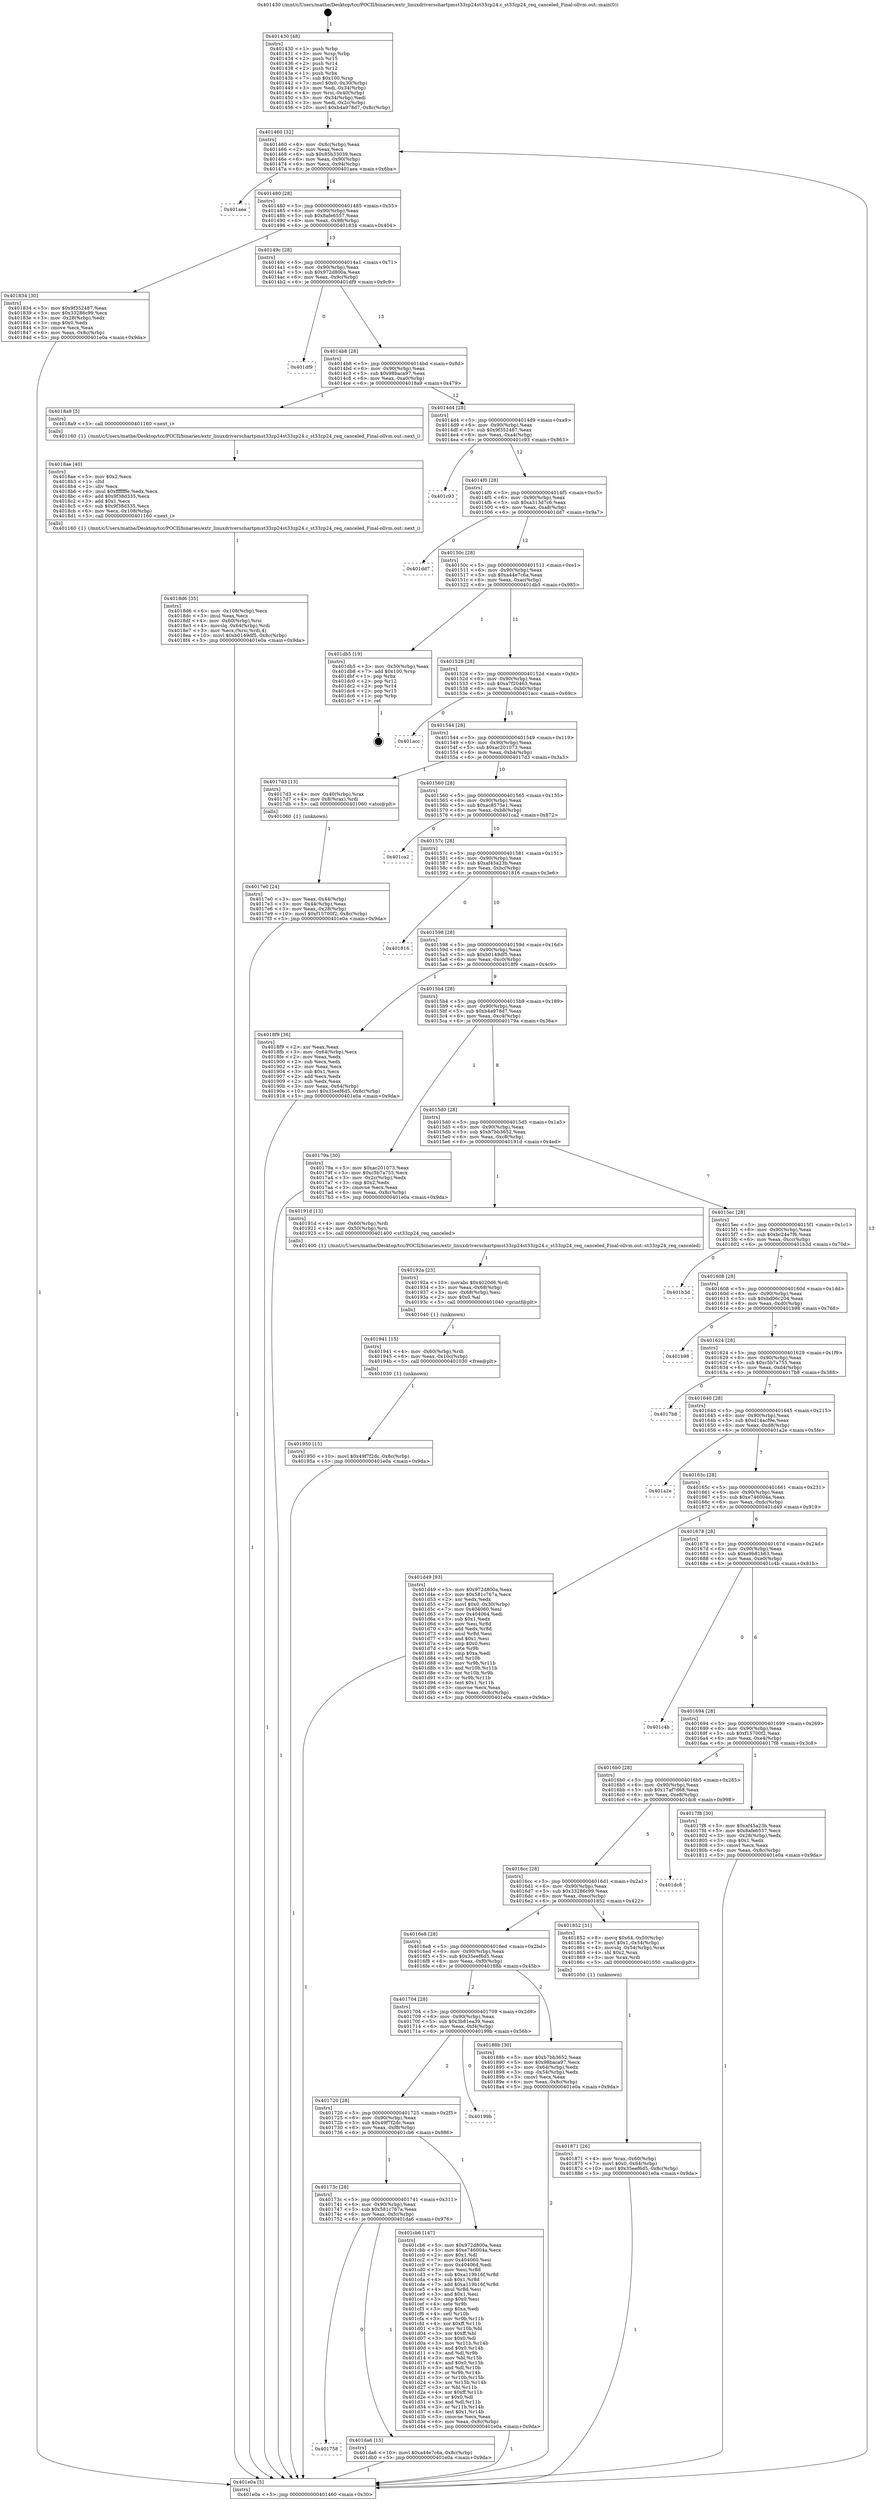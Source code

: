 digraph "0x401430" {
  label = "0x401430 (/mnt/c/Users/mathe/Desktop/tcc/POCII/binaries/extr_linuxdriverschartpmst33zp24st33zp24.c_st33zp24_req_canceled_Final-ollvm.out::main(0))"
  labelloc = "t"
  node[shape=record]

  Entry [label="",width=0.3,height=0.3,shape=circle,fillcolor=black,style=filled]
  "0x401460" [label="{
     0x401460 [32]\l
     | [instrs]\l
     &nbsp;&nbsp;0x401460 \<+6\>: mov -0x8c(%rbp),%eax\l
     &nbsp;&nbsp;0x401466 \<+2\>: mov %eax,%ecx\l
     &nbsp;&nbsp;0x401468 \<+6\>: sub $0x85b33039,%ecx\l
     &nbsp;&nbsp;0x40146e \<+6\>: mov %eax,-0x90(%rbp)\l
     &nbsp;&nbsp;0x401474 \<+6\>: mov %ecx,-0x94(%rbp)\l
     &nbsp;&nbsp;0x40147a \<+6\>: je 0000000000401aea \<main+0x6ba\>\l
  }"]
  "0x401aea" [label="{
     0x401aea\l
  }", style=dashed]
  "0x401480" [label="{
     0x401480 [28]\l
     | [instrs]\l
     &nbsp;&nbsp;0x401480 \<+5\>: jmp 0000000000401485 \<main+0x55\>\l
     &nbsp;&nbsp;0x401485 \<+6\>: mov -0x90(%rbp),%eax\l
     &nbsp;&nbsp;0x40148b \<+5\>: sub $0x8afe6557,%eax\l
     &nbsp;&nbsp;0x401490 \<+6\>: mov %eax,-0x98(%rbp)\l
     &nbsp;&nbsp;0x401496 \<+6\>: je 0000000000401834 \<main+0x404\>\l
  }"]
  Exit [label="",width=0.3,height=0.3,shape=circle,fillcolor=black,style=filled,peripheries=2]
  "0x401834" [label="{
     0x401834 [30]\l
     | [instrs]\l
     &nbsp;&nbsp;0x401834 \<+5\>: mov $0x9f352487,%eax\l
     &nbsp;&nbsp;0x401839 \<+5\>: mov $0x33286c99,%ecx\l
     &nbsp;&nbsp;0x40183e \<+3\>: mov -0x28(%rbp),%edx\l
     &nbsp;&nbsp;0x401841 \<+3\>: cmp $0x0,%edx\l
     &nbsp;&nbsp;0x401844 \<+3\>: cmove %ecx,%eax\l
     &nbsp;&nbsp;0x401847 \<+6\>: mov %eax,-0x8c(%rbp)\l
     &nbsp;&nbsp;0x40184d \<+5\>: jmp 0000000000401e0a \<main+0x9da\>\l
  }"]
  "0x40149c" [label="{
     0x40149c [28]\l
     | [instrs]\l
     &nbsp;&nbsp;0x40149c \<+5\>: jmp 00000000004014a1 \<main+0x71\>\l
     &nbsp;&nbsp;0x4014a1 \<+6\>: mov -0x90(%rbp),%eax\l
     &nbsp;&nbsp;0x4014a7 \<+5\>: sub $0x972d800a,%eax\l
     &nbsp;&nbsp;0x4014ac \<+6\>: mov %eax,-0x9c(%rbp)\l
     &nbsp;&nbsp;0x4014b2 \<+6\>: je 0000000000401df9 \<main+0x9c9\>\l
  }"]
  "0x401758" [label="{
     0x401758\l
  }", style=dashed]
  "0x401df9" [label="{
     0x401df9\l
  }", style=dashed]
  "0x4014b8" [label="{
     0x4014b8 [28]\l
     | [instrs]\l
     &nbsp;&nbsp;0x4014b8 \<+5\>: jmp 00000000004014bd \<main+0x8d\>\l
     &nbsp;&nbsp;0x4014bd \<+6\>: mov -0x90(%rbp),%eax\l
     &nbsp;&nbsp;0x4014c3 \<+5\>: sub $0x98baca97,%eax\l
     &nbsp;&nbsp;0x4014c8 \<+6\>: mov %eax,-0xa0(%rbp)\l
     &nbsp;&nbsp;0x4014ce \<+6\>: je 00000000004018a9 \<main+0x479\>\l
  }"]
  "0x401da6" [label="{
     0x401da6 [15]\l
     | [instrs]\l
     &nbsp;&nbsp;0x401da6 \<+10\>: movl $0xa44e7c6a,-0x8c(%rbp)\l
     &nbsp;&nbsp;0x401db0 \<+5\>: jmp 0000000000401e0a \<main+0x9da\>\l
  }"]
  "0x4018a9" [label="{
     0x4018a9 [5]\l
     | [instrs]\l
     &nbsp;&nbsp;0x4018a9 \<+5\>: call 0000000000401160 \<next_i\>\l
     | [calls]\l
     &nbsp;&nbsp;0x401160 \{1\} (/mnt/c/Users/mathe/Desktop/tcc/POCII/binaries/extr_linuxdriverschartpmst33zp24st33zp24.c_st33zp24_req_canceled_Final-ollvm.out::next_i)\l
  }"]
  "0x4014d4" [label="{
     0x4014d4 [28]\l
     | [instrs]\l
     &nbsp;&nbsp;0x4014d4 \<+5\>: jmp 00000000004014d9 \<main+0xa9\>\l
     &nbsp;&nbsp;0x4014d9 \<+6\>: mov -0x90(%rbp),%eax\l
     &nbsp;&nbsp;0x4014df \<+5\>: sub $0x9f352487,%eax\l
     &nbsp;&nbsp;0x4014e4 \<+6\>: mov %eax,-0xa4(%rbp)\l
     &nbsp;&nbsp;0x4014ea \<+6\>: je 0000000000401c93 \<main+0x863\>\l
  }"]
  "0x40173c" [label="{
     0x40173c [28]\l
     | [instrs]\l
     &nbsp;&nbsp;0x40173c \<+5\>: jmp 0000000000401741 \<main+0x311\>\l
     &nbsp;&nbsp;0x401741 \<+6\>: mov -0x90(%rbp),%eax\l
     &nbsp;&nbsp;0x401747 \<+5\>: sub $0x581c767a,%eax\l
     &nbsp;&nbsp;0x40174c \<+6\>: mov %eax,-0xfc(%rbp)\l
     &nbsp;&nbsp;0x401752 \<+6\>: je 0000000000401da6 \<main+0x976\>\l
  }"]
  "0x401c93" [label="{
     0x401c93\l
  }", style=dashed]
  "0x4014f0" [label="{
     0x4014f0 [28]\l
     | [instrs]\l
     &nbsp;&nbsp;0x4014f0 \<+5\>: jmp 00000000004014f5 \<main+0xc5\>\l
     &nbsp;&nbsp;0x4014f5 \<+6\>: mov -0x90(%rbp),%eax\l
     &nbsp;&nbsp;0x4014fb \<+5\>: sub $0xa313d7c6,%eax\l
     &nbsp;&nbsp;0x401500 \<+6\>: mov %eax,-0xa8(%rbp)\l
     &nbsp;&nbsp;0x401506 \<+6\>: je 0000000000401dd7 \<main+0x9a7\>\l
  }"]
  "0x401cb6" [label="{
     0x401cb6 [147]\l
     | [instrs]\l
     &nbsp;&nbsp;0x401cb6 \<+5\>: mov $0x972d800a,%eax\l
     &nbsp;&nbsp;0x401cbb \<+5\>: mov $0xe746004a,%ecx\l
     &nbsp;&nbsp;0x401cc0 \<+2\>: mov $0x1,%dl\l
     &nbsp;&nbsp;0x401cc2 \<+7\>: mov 0x404060,%esi\l
     &nbsp;&nbsp;0x401cc9 \<+7\>: mov 0x404064,%edi\l
     &nbsp;&nbsp;0x401cd0 \<+3\>: mov %esi,%r8d\l
     &nbsp;&nbsp;0x401cd3 \<+7\>: sub $0xa119b16f,%r8d\l
     &nbsp;&nbsp;0x401cda \<+4\>: sub $0x1,%r8d\l
     &nbsp;&nbsp;0x401cde \<+7\>: add $0xa119b16f,%r8d\l
     &nbsp;&nbsp;0x401ce5 \<+4\>: imul %r8d,%esi\l
     &nbsp;&nbsp;0x401ce9 \<+3\>: and $0x1,%esi\l
     &nbsp;&nbsp;0x401cec \<+3\>: cmp $0x0,%esi\l
     &nbsp;&nbsp;0x401cef \<+4\>: sete %r9b\l
     &nbsp;&nbsp;0x401cf3 \<+3\>: cmp $0xa,%edi\l
     &nbsp;&nbsp;0x401cf6 \<+4\>: setl %r10b\l
     &nbsp;&nbsp;0x401cfa \<+3\>: mov %r9b,%r11b\l
     &nbsp;&nbsp;0x401cfd \<+4\>: xor $0xff,%r11b\l
     &nbsp;&nbsp;0x401d01 \<+3\>: mov %r10b,%bl\l
     &nbsp;&nbsp;0x401d04 \<+3\>: xor $0xff,%bl\l
     &nbsp;&nbsp;0x401d07 \<+3\>: xor $0x0,%dl\l
     &nbsp;&nbsp;0x401d0a \<+3\>: mov %r11b,%r14b\l
     &nbsp;&nbsp;0x401d0d \<+4\>: and $0x0,%r14b\l
     &nbsp;&nbsp;0x401d11 \<+3\>: and %dl,%r9b\l
     &nbsp;&nbsp;0x401d14 \<+3\>: mov %bl,%r15b\l
     &nbsp;&nbsp;0x401d17 \<+4\>: and $0x0,%r15b\l
     &nbsp;&nbsp;0x401d1b \<+3\>: and %dl,%r10b\l
     &nbsp;&nbsp;0x401d1e \<+3\>: or %r9b,%r14b\l
     &nbsp;&nbsp;0x401d21 \<+3\>: or %r10b,%r15b\l
     &nbsp;&nbsp;0x401d24 \<+3\>: xor %r15b,%r14b\l
     &nbsp;&nbsp;0x401d27 \<+3\>: or %bl,%r11b\l
     &nbsp;&nbsp;0x401d2a \<+4\>: xor $0xff,%r11b\l
     &nbsp;&nbsp;0x401d2e \<+3\>: or $0x0,%dl\l
     &nbsp;&nbsp;0x401d31 \<+3\>: and %dl,%r11b\l
     &nbsp;&nbsp;0x401d34 \<+3\>: or %r11b,%r14b\l
     &nbsp;&nbsp;0x401d37 \<+4\>: test $0x1,%r14b\l
     &nbsp;&nbsp;0x401d3b \<+3\>: cmovne %ecx,%eax\l
     &nbsp;&nbsp;0x401d3e \<+6\>: mov %eax,-0x8c(%rbp)\l
     &nbsp;&nbsp;0x401d44 \<+5\>: jmp 0000000000401e0a \<main+0x9da\>\l
  }"]
  "0x401dd7" [label="{
     0x401dd7\l
  }", style=dashed]
  "0x40150c" [label="{
     0x40150c [28]\l
     | [instrs]\l
     &nbsp;&nbsp;0x40150c \<+5\>: jmp 0000000000401511 \<main+0xe1\>\l
     &nbsp;&nbsp;0x401511 \<+6\>: mov -0x90(%rbp),%eax\l
     &nbsp;&nbsp;0x401517 \<+5\>: sub $0xa44e7c6a,%eax\l
     &nbsp;&nbsp;0x40151c \<+6\>: mov %eax,-0xac(%rbp)\l
     &nbsp;&nbsp;0x401522 \<+6\>: je 0000000000401db5 \<main+0x985\>\l
  }"]
  "0x401720" [label="{
     0x401720 [28]\l
     | [instrs]\l
     &nbsp;&nbsp;0x401720 \<+5\>: jmp 0000000000401725 \<main+0x2f5\>\l
     &nbsp;&nbsp;0x401725 \<+6\>: mov -0x90(%rbp),%eax\l
     &nbsp;&nbsp;0x40172b \<+5\>: sub $0x49f7f2dc,%eax\l
     &nbsp;&nbsp;0x401730 \<+6\>: mov %eax,-0xf8(%rbp)\l
     &nbsp;&nbsp;0x401736 \<+6\>: je 0000000000401cb6 \<main+0x886\>\l
  }"]
  "0x401db5" [label="{
     0x401db5 [19]\l
     | [instrs]\l
     &nbsp;&nbsp;0x401db5 \<+3\>: mov -0x30(%rbp),%eax\l
     &nbsp;&nbsp;0x401db8 \<+7\>: add $0x100,%rsp\l
     &nbsp;&nbsp;0x401dbf \<+1\>: pop %rbx\l
     &nbsp;&nbsp;0x401dc0 \<+2\>: pop %r12\l
     &nbsp;&nbsp;0x401dc2 \<+2\>: pop %r14\l
     &nbsp;&nbsp;0x401dc4 \<+2\>: pop %r15\l
     &nbsp;&nbsp;0x401dc6 \<+1\>: pop %rbp\l
     &nbsp;&nbsp;0x401dc7 \<+1\>: ret\l
  }"]
  "0x401528" [label="{
     0x401528 [28]\l
     | [instrs]\l
     &nbsp;&nbsp;0x401528 \<+5\>: jmp 000000000040152d \<main+0xfd\>\l
     &nbsp;&nbsp;0x40152d \<+6\>: mov -0x90(%rbp),%eax\l
     &nbsp;&nbsp;0x401533 \<+5\>: sub $0xa7f20463,%eax\l
     &nbsp;&nbsp;0x401538 \<+6\>: mov %eax,-0xb0(%rbp)\l
     &nbsp;&nbsp;0x40153e \<+6\>: je 0000000000401acc \<main+0x69c\>\l
  }"]
  "0x40199b" [label="{
     0x40199b\l
  }", style=dashed]
  "0x401acc" [label="{
     0x401acc\l
  }", style=dashed]
  "0x401544" [label="{
     0x401544 [28]\l
     | [instrs]\l
     &nbsp;&nbsp;0x401544 \<+5\>: jmp 0000000000401549 \<main+0x119\>\l
     &nbsp;&nbsp;0x401549 \<+6\>: mov -0x90(%rbp),%eax\l
     &nbsp;&nbsp;0x40154f \<+5\>: sub $0xac201073,%eax\l
     &nbsp;&nbsp;0x401554 \<+6\>: mov %eax,-0xb4(%rbp)\l
     &nbsp;&nbsp;0x40155a \<+6\>: je 00000000004017d3 \<main+0x3a3\>\l
  }"]
  "0x401950" [label="{
     0x401950 [15]\l
     | [instrs]\l
     &nbsp;&nbsp;0x401950 \<+10\>: movl $0x49f7f2dc,-0x8c(%rbp)\l
     &nbsp;&nbsp;0x40195a \<+5\>: jmp 0000000000401e0a \<main+0x9da\>\l
  }"]
  "0x4017d3" [label="{
     0x4017d3 [13]\l
     | [instrs]\l
     &nbsp;&nbsp;0x4017d3 \<+4\>: mov -0x40(%rbp),%rax\l
     &nbsp;&nbsp;0x4017d7 \<+4\>: mov 0x8(%rax),%rdi\l
     &nbsp;&nbsp;0x4017db \<+5\>: call 0000000000401060 \<atoi@plt\>\l
     | [calls]\l
     &nbsp;&nbsp;0x401060 \{1\} (unknown)\l
  }"]
  "0x401560" [label="{
     0x401560 [28]\l
     | [instrs]\l
     &nbsp;&nbsp;0x401560 \<+5\>: jmp 0000000000401565 \<main+0x135\>\l
     &nbsp;&nbsp;0x401565 \<+6\>: mov -0x90(%rbp),%eax\l
     &nbsp;&nbsp;0x40156b \<+5\>: sub $0xac8575e1,%eax\l
     &nbsp;&nbsp;0x401570 \<+6\>: mov %eax,-0xb8(%rbp)\l
     &nbsp;&nbsp;0x401576 \<+6\>: je 0000000000401ca2 \<main+0x872\>\l
  }"]
  "0x401941" [label="{
     0x401941 [15]\l
     | [instrs]\l
     &nbsp;&nbsp;0x401941 \<+4\>: mov -0x60(%rbp),%rdi\l
     &nbsp;&nbsp;0x401945 \<+6\>: mov %eax,-0x10c(%rbp)\l
     &nbsp;&nbsp;0x40194b \<+5\>: call 0000000000401030 \<free@plt\>\l
     | [calls]\l
     &nbsp;&nbsp;0x401030 \{1\} (unknown)\l
  }"]
  "0x401ca2" [label="{
     0x401ca2\l
  }", style=dashed]
  "0x40157c" [label="{
     0x40157c [28]\l
     | [instrs]\l
     &nbsp;&nbsp;0x40157c \<+5\>: jmp 0000000000401581 \<main+0x151\>\l
     &nbsp;&nbsp;0x401581 \<+6\>: mov -0x90(%rbp),%eax\l
     &nbsp;&nbsp;0x401587 \<+5\>: sub $0xaf45a23b,%eax\l
     &nbsp;&nbsp;0x40158c \<+6\>: mov %eax,-0xbc(%rbp)\l
     &nbsp;&nbsp;0x401592 \<+6\>: je 0000000000401816 \<main+0x3e6\>\l
  }"]
  "0x40192a" [label="{
     0x40192a [23]\l
     | [instrs]\l
     &nbsp;&nbsp;0x40192a \<+10\>: movabs $0x4020d6,%rdi\l
     &nbsp;&nbsp;0x401934 \<+3\>: mov %eax,-0x68(%rbp)\l
     &nbsp;&nbsp;0x401937 \<+3\>: mov -0x68(%rbp),%esi\l
     &nbsp;&nbsp;0x40193a \<+2\>: mov $0x0,%al\l
     &nbsp;&nbsp;0x40193c \<+5\>: call 0000000000401040 \<printf@plt\>\l
     | [calls]\l
     &nbsp;&nbsp;0x401040 \{1\} (unknown)\l
  }"]
  "0x401816" [label="{
     0x401816\l
  }", style=dashed]
  "0x401598" [label="{
     0x401598 [28]\l
     | [instrs]\l
     &nbsp;&nbsp;0x401598 \<+5\>: jmp 000000000040159d \<main+0x16d\>\l
     &nbsp;&nbsp;0x40159d \<+6\>: mov -0x90(%rbp),%eax\l
     &nbsp;&nbsp;0x4015a3 \<+5\>: sub $0xb0149df5,%eax\l
     &nbsp;&nbsp;0x4015a8 \<+6\>: mov %eax,-0xc0(%rbp)\l
     &nbsp;&nbsp;0x4015ae \<+6\>: je 00000000004018f9 \<main+0x4c9\>\l
  }"]
  "0x4018d6" [label="{
     0x4018d6 [35]\l
     | [instrs]\l
     &nbsp;&nbsp;0x4018d6 \<+6\>: mov -0x108(%rbp),%ecx\l
     &nbsp;&nbsp;0x4018dc \<+3\>: imul %eax,%ecx\l
     &nbsp;&nbsp;0x4018df \<+4\>: mov -0x60(%rbp),%rsi\l
     &nbsp;&nbsp;0x4018e3 \<+4\>: movslq -0x64(%rbp),%rdi\l
     &nbsp;&nbsp;0x4018e7 \<+3\>: mov %ecx,(%rsi,%rdi,4)\l
     &nbsp;&nbsp;0x4018ea \<+10\>: movl $0xb0149df5,-0x8c(%rbp)\l
     &nbsp;&nbsp;0x4018f4 \<+5\>: jmp 0000000000401e0a \<main+0x9da\>\l
  }"]
  "0x4018f9" [label="{
     0x4018f9 [36]\l
     | [instrs]\l
     &nbsp;&nbsp;0x4018f9 \<+2\>: xor %eax,%eax\l
     &nbsp;&nbsp;0x4018fb \<+3\>: mov -0x64(%rbp),%ecx\l
     &nbsp;&nbsp;0x4018fe \<+2\>: mov %eax,%edx\l
     &nbsp;&nbsp;0x401900 \<+2\>: sub %ecx,%edx\l
     &nbsp;&nbsp;0x401902 \<+2\>: mov %eax,%ecx\l
     &nbsp;&nbsp;0x401904 \<+3\>: sub $0x1,%ecx\l
     &nbsp;&nbsp;0x401907 \<+2\>: add %ecx,%edx\l
     &nbsp;&nbsp;0x401909 \<+2\>: sub %edx,%eax\l
     &nbsp;&nbsp;0x40190b \<+3\>: mov %eax,-0x64(%rbp)\l
     &nbsp;&nbsp;0x40190e \<+10\>: movl $0x35eef6d5,-0x8c(%rbp)\l
     &nbsp;&nbsp;0x401918 \<+5\>: jmp 0000000000401e0a \<main+0x9da\>\l
  }"]
  "0x4015b4" [label="{
     0x4015b4 [28]\l
     | [instrs]\l
     &nbsp;&nbsp;0x4015b4 \<+5\>: jmp 00000000004015b9 \<main+0x189\>\l
     &nbsp;&nbsp;0x4015b9 \<+6\>: mov -0x90(%rbp),%eax\l
     &nbsp;&nbsp;0x4015bf \<+5\>: sub $0xb4a978d7,%eax\l
     &nbsp;&nbsp;0x4015c4 \<+6\>: mov %eax,-0xc4(%rbp)\l
     &nbsp;&nbsp;0x4015ca \<+6\>: je 000000000040179a \<main+0x36a\>\l
  }"]
  "0x4018ae" [label="{
     0x4018ae [40]\l
     | [instrs]\l
     &nbsp;&nbsp;0x4018ae \<+5\>: mov $0x2,%ecx\l
     &nbsp;&nbsp;0x4018b3 \<+1\>: cltd\l
     &nbsp;&nbsp;0x4018b4 \<+2\>: idiv %ecx\l
     &nbsp;&nbsp;0x4018b6 \<+6\>: imul $0xfffffffe,%edx,%ecx\l
     &nbsp;&nbsp;0x4018bc \<+6\>: add $0x9f38d335,%ecx\l
     &nbsp;&nbsp;0x4018c2 \<+3\>: add $0x1,%ecx\l
     &nbsp;&nbsp;0x4018c5 \<+6\>: sub $0x9f38d335,%ecx\l
     &nbsp;&nbsp;0x4018cb \<+6\>: mov %ecx,-0x108(%rbp)\l
     &nbsp;&nbsp;0x4018d1 \<+5\>: call 0000000000401160 \<next_i\>\l
     | [calls]\l
     &nbsp;&nbsp;0x401160 \{1\} (/mnt/c/Users/mathe/Desktop/tcc/POCII/binaries/extr_linuxdriverschartpmst33zp24st33zp24.c_st33zp24_req_canceled_Final-ollvm.out::next_i)\l
  }"]
  "0x40179a" [label="{
     0x40179a [30]\l
     | [instrs]\l
     &nbsp;&nbsp;0x40179a \<+5\>: mov $0xac201073,%eax\l
     &nbsp;&nbsp;0x40179f \<+5\>: mov $0xc5b7a755,%ecx\l
     &nbsp;&nbsp;0x4017a4 \<+3\>: mov -0x2c(%rbp),%edx\l
     &nbsp;&nbsp;0x4017a7 \<+3\>: cmp $0x2,%edx\l
     &nbsp;&nbsp;0x4017aa \<+3\>: cmovne %ecx,%eax\l
     &nbsp;&nbsp;0x4017ad \<+6\>: mov %eax,-0x8c(%rbp)\l
     &nbsp;&nbsp;0x4017b3 \<+5\>: jmp 0000000000401e0a \<main+0x9da\>\l
  }"]
  "0x4015d0" [label="{
     0x4015d0 [28]\l
     | [instrs]\l
     &nbsp;&nbsp;0x4015d0 \<+5\>: jmp 00000000004015d5 \<main+0x1a5\>\l
     &nbsp;&nbsp;0x4015d5 \<+6\>: mov -0x90(%rbp),%eax\l
     &nbsp;&nbsp;0x4015db \<+5\>: sub $0xb7bb3652,%eax\l
     &nbsp;&nbsp;0x4015e0 \<+6\>: mov %eax,-0xc8(%rbp)\l
     &nbsp;&nbsp;0x4015e6 \<+6\>: je 000000000040191d \<main+0x4ed\>\l
  }"]
  "0x401e0a" [label="{
     0x401e0a [5]\l
     | [instrs]\l
     &nbsp;&nbsp;0x401e0a \<+5\>: jmp 0000000000401460 \<main+0x30\>\l
  }"]
  "0x401430" [label="{
     0x401430 [48]\l
     | [instrs]\l
     &nbsp;&nbsp;0x401430 \<+1\>: push %rbp\l
     &nbsp;&nbsp;0x401431 \<+3\>: mov %rsp,%rbp\l
     &nbsp;&nbsp;0x401434 \<+2\>: push %r15\l
     &nbsp;&nbsp;0x401436 \<+2\>: push %r14\l
     &nbsp;&nbsp;0x401438 \<+2\>: push %r12\l
     &nbsp;&nbsp;0x40143a \<+1\>: push %rbx\l
     &nbsp;&nbsp;0x40143b \<+7\>: sub $0x100,%rsp\l
     &nbsp;&nbsp;0x401442 \<+7\>: movl $0x0,-0x30(%rbp)\l
     &nbsp;&nbsp;0x401449 \<+3\>: mov %edi,-0x34(%rbp)\l
     &nbsp;&nbsp;0x40144c \<+4\>: mov %rsi,-0x40(%rbp)\l
     &nbsp;&nbsp;0x401450 \<+3\>: mov -0x34(%rbp),%edi\l
     &nbsp;&nbsp;0x401453 \<+3\>: mov %edi,-0x2c(%rbp)\l
     &nbsp;&nbsp;0x401456 \<+10\>: movl $0xb4a978d7,-0x8c(%rbp)\l
  }"]
  "0x4017e0" [label="{
     0x4017e0 [24]\l
     | [instrs]\l
     &nbsp;&nbsp;0x4017e0 \<+3\>: mov %eax,-0x44(%rbp)\l
     &nbsp;&nbsp;0x4017e3 \<+3\>: mov -0x44(%rbp),%eax\l
     &nbsp;&nbsp;0x4017e6 \<+3\>: mov %eax,-0x28(%rbp)\l
     &nbsp;&nbsp;0x4017e9 \<+10\>: movl $0xf15700f2,-0x8c(%rbp)\l
     &nbsp;&nbsp;0x4017f3 \<+5\>: jmp 0000000000401e0a \<main+0x9da\>\l
  }"]
  "0x401704" [label="{
     0x401704 [28]\l
     | [instrs]\l
     &nbsp;&nbsp;0x401704 \<+5\>: jmp 0000000000401709 \<main+0x2d9\>\l
     &nbsp;&nbsp;0x401709 \<+6\>: mov -0x90(%rbp),%eax\l
     &nbsp;&nbsp;0x40170f \<+5\>: sub $0x3b81ea39,%eax\l
     &nbsp;&nbsp;0x401714 \<+6\>: mov %eax,-0xf4(%rbp)\l
     &nbsp;&nbsp;0x40171a \<+6\>: je 000000000040199b \<main+0x56b\>\l
  }"]
  "0x40191d" [label="{
     0x40191d [13]\l
     | [instrs]\l
     &nbsp;&nbsp;0x40191d \<+4\>: mov -0x60(%rbp),%rdi\l
     &nbsp;&nbsp;0x401921 \<+4\>: mov -0x50(%rbp),%rsi\l
     &nbsp;&nbsp;0x401925 \<+5\>: call 0000000000401400 \<st33zp24_req_canceled\>\l
     | [calls]\l
     &nbsp;&nbsp;0x401400 \{1\} (/mnt/c/Users/mathe/Desktop/tcc/POCII/binaries/extr_linuxdriverschartpmst33zp24st33zp24.c_st33zp24_req_canceled_Final-ollvm.out::st33zp24_req_canceled)\l
  }"]
  "0x4015ec" [label="{
     0x4015ec [28]\l
     | [instrs]\l
     &nbsp;&nbsp;0x4015ec \<+5\>: jmp 00000000004015f1 \<main+0x1c1\>\l
     &nbsp;&nbsp;0x4015f1 \<+6\>: mov -0x90(%rbp),%eax\l
     &nbsp;&nbsp;0x4015f7 \<+5\>: sub $0xbc24e7f6,%eax\l
     &nbsp;&nbsp;0x4015fc \<+6\>: mov %eax,-0xcc(%rbp)\l
     &nbsp;&nbsp;0x401602 \<+6\>: je 0000000000401b3d \<main+0x70d\>\l
  }"]
  "0x40188b" [label="{
     0x40188b [30]\l
     | [instrs]\l
     &nbsp;&nbsp;0x40188b \<+5\>: mov $0xb7bb3652,%eax\l
     &nbsp;&nbsp;0x401890 \<+5\>: mov $0x98baca97,%ecx\l
     &nbsp;&nbsp;0x401895 \<+3\>: mov -0x64(%rbp),%edx\l
     &nbsp;&nbsp;0x401898 \<+3\>: cmp -0x54(%rbp),%edx\l
     &nbsp;&nbsp;0x40189b \<+3\>: cmovl %ecx,%eax\l
     &nbsp;&nbsp;0x40189e \<+6\>: mov %eax,-0x8c(%rbp)\l
     &nbsp;&nbsp;0x4018a4 \<+5\>: jmp 0000000000401e0a \<main+0x9da\>\l
  }"]
  "0x401b3d" [label="{
     0x401b3d\l
  }", style=dashed]
  "0x401608" [label="{
     0x401608 [28]\l
     | [instrs]\l
     &nbsp;&nbsp;0x401608 \<+5\>: jmp 000000000040160d \<main+0x1dd\>\l
     &nbsp;&nbsp;0x40160d \<+6\>: mov -0x90(%rbp),%eax\l
     &nbsp;&nbsp;0x401613 \<+5\>: sub $0xbd06c204,%eax\l
     &nbsp;&nbsp;0x401618 \<+6\>: mov %eax,-0xd0(%rbp)\l
     &nbsp;&nbsp;0x40161e \<+6\>: je 0000000000401b98 \<main+0x768\>\l
  }"]
  "0x401871" [label="{
     0x401871 [26]\l
     | [instrs]\l
     &nbsp;&nbsp;0x401871 \<+4\>: mov %rax,-0x60(%rbp)\l
     &nbsp;&nbsp;0x401875 \<+7\>: movl $0x0,-0x64(%rbp)\l
     &nbsp;&nbsp;0x40187c \<+10\>: movl $0x35eef6d5,-0x8c(%rbp)\l
     &nbsp;&nbsp;0x401886 \<+5\>: jmp 0000000000401e0a \<main+0x9da\>\l
  }"]
  "0x401b98" [label="{
     0x401b98\l
  }", style=dashed]
  "0x401624" [label="{
     0x401624 [28]\l
     | [instrs]\l
     &nbsp;&nbsp;0x401624 \<+5\>: jmp 0000000000401629 \<main+0x1f9\>\l
     &nbsp;&nbsp;0x401629 \<+6\>: mov -0x90(%rbp),%eax\l
     &nbsp;&nbsp;0x40162f \<+5\>: sub $0xc5b7a755,%eax\l
     &nbsp;&nbsp;0x401634 \<+6\>: mov %eax,-0xd4(%rbp)\l
     &nbsp;&nbsp;0x40163a \<+6\>: je 00000000004017b8 \<main+0x388\>\l
  }"]
  "0x4016e8" [label="{
     0x4016e8 [28]\l
     | [instrs]\l
     &nbsp;&nbsp;0x4016e8 \<+5\>: jmp 00000000004016ed \<main+0x2bd\>\l
     &nbsp;&nbsp;0x4016ed \<+6\>: mov -0x90(%rbp),%eax\l
     &nbsp;&nbsp;0x4016f3 \<+5\>: sub $0x35eef6d5,%eax\l
     &nbsp;&nbsp;0x4016f8 \<+6\>: mov %eax,-0xf0(%rbp)\l
     &nbsp;&nbsp;0x4016fe \<+6\>: je 000000000040188b \<main+0x45b\>\l
  }"]
  "0x4017b8" [label="{
     0x4017b8\l
  }", style=dashed]
  "0x401640" [label="{
     0x401640 [28]\l
     | [instrs]\l
     &nbsp;&nbsp;0x401640 \<+5\>: jmp 0000000000401645 \<main+0x215\>\l
     &nbsp;&nbsp;0x401645 \<+6\>: mov -0x90(%rbp),%eax\l
     &nbsp;&nbsp;0x40164b \<+5\>: sub $0xd14acf9e,%eax\l
     &nbsp;&nbsp;0x401650 \<+6\>: mov %eax,-0xd8(%rbp)\l
     &nbsp;&nbsp;0x401656 \<+6\>: je 0000000000401a2e \<main+0x5fe\>\l
  }"]
  "0x401852" [label="{
     0x401852 [31]\l
     | [instrs]\l
     &nbsp;&nbsp;0x401852 \<+8\>: movq $0x64,-0x50(%rbp)\l
     &nbsp;&nbsp;0x40185a \<+7\>: movl $0x1,-0x54(%rbp)\l
     &nbsp;&nbsp;0x401861 \<+4\>: movslq -0x54(%rbp),%rax\l
     &nbsp;&nbsp;0x401865 \<+4\>: shl $0x2,%rax\l
     &nbsp;&nbsp;0x401869 \<+3\>: mov %rax,%rdi\l
     &nbsp;&nbsp;0x40186c \<+5\>: call 0000000000401050 \<malloc@plt\>\l
     | [calls]\l
     &nbsp;&nbsp;0x401050 \{1\} (unknown)\l
  }"]
  "0x401a2e" [label="{
     0x401a2e\l
  }", style=dashed]
  "0x40165c" [label="{
     0x40165c [28]\l
     | [instrs]\l
     &nbsp;&nbsp;0x40165c \<+5\>: jmp 0000000000401661 \<main+0x231\>\l
     &nbsp;&nbsp;0x401661 \<+6\>: mov -0x90(%rbp),%eax\l
     &nbsp;&nbsp;0x401667 \<+5\>: sub $0xe746004a,%eax\l
     &nbsp;&nbsp;0x40166c \<+6\>: mov %eax,-0xdc(%rbp)\l
     &nbsp;&nbsp;0x401672 \<+6\>: je 0000000000401d49 \<main+0x919\>\l
  }"]
  "0x4016cc" [label="{
     0x4016cc [28]\l
     | [instrs]\l
     &nbsp;&nbsp;0x4016cc \<+5\>: jmp 00000000004016d1 \<main+0x2a1\>\l
     &nbsp;&nbsp;0x4016d1 \<+6\>: mov -0x90(%rbp),%eax\l
     &nbsp;&nbsp;0x4016d7 \<+5\>: sub $0x33286c99,%eax\l
     &nbsp;&nbsp;0x4016dc \<+6\>: mov %eax,-0xec(%rbp)\l
     &nbsp;&nbsp;0x4016e2 \<+6\>: je 0000000000401852 \<main+0x422\>\l
  }"]
  "0x401d49" [label="{
     0x401d49 [93]\l
     | [instrs]\l
     &nbsp;&nbsp;0x401d49 \<+5\>: mov $0x972d800a,%eax\l
     &nbsp;&nbsp;0x401d4e \<+5\>: mov $0x581c767a,%ecx\l
     &nbsp;&nbsp;0x401d53 \<+2\>: xor %edx,%edx\l
     &nbsp;&nbsp;0x401d55 \<+7\>: movl $0x0,-0x30(%rbp)\l
     &nbsp;&nbsp;0x401d5c \<+7\>: mov 0x404060,%esi\l
     &nbsp;&nbsp;0x401d63 \<+7\>: mov 0x404064,%edi\l
     &nbsp;&nbsp;0x401d6a \<+3\>: sub $0x1,%edx\l
     &nbsp;&nbsp;0x401d6d \<+3\>: mov %esi,%r8d\l
     &nbsp;&nbsp;0x401d70 \<+3\>: add %edx,%r8d\l
     &nbsp;&nbsp;0x401d73 \<+4\>: imul %r8d,%esi\l
     &nbsp;&nbsp;0x401d77 \<+3\>: and $0x1,%esi\l
     &nbsp;&nbsp;0x401d7a \<+3\>: cmp $0x0,%esi\l
     &nbsp;&nbsp;0x401d7d \<+4\>: sete %r9b\l
     &nbsp;&nbsp;0x401d81 \<+3\>: cmp $0xa,%edi\l
     &nbsp;&nbsp;0x401d84 \<+4\>: setl %r10b\l
     &nbsp;&nbsp;0x401d88 \<+3\>: mov %r9b,%r11b\l
     &nbsp;&nbsp;0x401d8b \<+3\>: and %r10b,%r11b\l
     &nbsp;&nbsp;0x401d8e \<+3\>: xor %r10b,%r9b\l
     &nbsp;&nbsp;0x401d91 \<+3\>: or %r9b,%r11b\l
     &nbsp;&nbsp;0x401d94 \<+4\>: test $0x1,%r11b\l
     &nbsp;&nbsp;0x401d98 \<+3\>: cmovne %ecx,%eax\l
     &nbsp;&nbsp;0x401d9b \<+6\>: mov %eax,-0x8c(%rbp)\l
     &nbsp;&nbsp;0x401da1 \<+5\>: jmp 0000000000401e0a \<main+0x9da\>\l
  }"]
  "0x401678" [label="{
     0x401678 [28]\l
     | [instrs]\l
     &nbsp;&nbsp;0x401678 \<+5\>: jmp 000000000040167d \<main+0x24d\>\l
     &nbsp;&nbsp;0x40167d \<+6\>: mov -0x90(%rbp),%eax\l
     &nbsp;&nbsp;0x401683 \<+5\>: sub $0xe9b81b63,%eax\l
     &nbsp;&nbsp;0x401688 \<+6\>: mov %eax,-0xe0(%rbp)\l
     &nbsp;&nbsp;0x40168e \<+6\>: je 0000000000401c4b \<main+0x81b\>\l
  }"]
  "0x401dc8" [label="{
     0x401dc8\l
  }", style=dashed]
  "0x401c4b" [label="{
     0x401c4b\l
  }", style=dashed]
  "0x401694" [label="{
     0x401694 [28]\l
     | [instrs]\l
     &nbsp;&nbsp;0x401694 \<+5\>: jmp 0000000000401699 \<main+0x269\>\l
     &nbsp;&nbsp;0x401699 \<+6\>: mov -0x90(%rbp),%eax\l
     &nbsp;&nbsp;0x40169f \<+5\>: sub $0xf15700f2,%eax\l
     &nbsp;&nbsp;0x4016a4 \<+6\>: mov %eax,-0xe4(%rbp)\l
     &nbsp;&nbsp;0x4016aa \<+6\>: je 00000000004017f8 \<main+0x3c8\>\l
  }"]
  "0x4016b0" [label="{
     0x4016b0 [28]\l
     | [instrs]\l
     &nbsp;&nbsp;0x4016b0 \<+5\>: jmp 00000000004016b5 \<main+0x285\>\l
     &nbsp;&nbsp;0x4016b5 \<+6\>: mov -0x90(%rbp),%eax\l
     &nbsp;&nbsp;0x4016bb \<+5\>: sub $0x17af7d68,%eax\l
     &nbsp;&nbsp;0x4016c0 \<+6\>: mov %eax,-0xe8(%rbp)\l
     &nbsp;&nbsp;0x4016c6 \<+6\>: je 0000000000401dc8 \<main+0x998\>\l
  }"]
  "0x4017f8" [label="{
     0x4017f8 [30]\l
     | [instrs]\l
     &nbsp;&nbsp;0x4017f8 \<+5\>: mov $0xaf45a23b,%eax\l
     &nbsp;&nbsp;0x4017fd \<+5\>: mov $0x8afe6557,%ecx\l
     &nbsp;&nbsp;0x401802 \<+3\>: mov -0x28(%rbp),%edx\l
     &nbsp;&nbsp;0x401805 \<+3\>: cmp $0x1,%edx\l
     &nbsp;&nbsp;0x401808 \<+3\>: cmovl %ecx,%eax\l
     &nbsp;&nbsp;0x40180b \<+6\>: mov %eax,-0x8c(%rbp)\l
     &nbsp;&nbsp;0x401811 \<+5\>: jmp 0000000000401e0a \<main+0x9da\>\l
  }"]
  Entry -> "0x401430" [label=" 1"]
  "0x401460" -> "0x401aea" [label=" 0"]
  "0x401460" -> "0x401480" [label=" 14"]
  "0x401db5" -> Exit [label=" 1"]
  "0x401480" -> "0x401834" [label=" 1"]
  "0x401480" -> "0x40149c" [label=" 13"]
  "0x401da6" -> "0x401e0a" [label=" 1"]
  "0x40149c" -> "0x401df9" [label=" 0"]
  "0x40149c" -> "0x4014b8" [label=" 13"]
  "0x40173c" -> "0x401758" [label=" 0"]
  "0x4014b8" -> "0x4018a9" [label=" 1"]
  "0x4014b8" -> "0x4014d4" [label=" 12"]
  "0x40173c" -> "0x401da6" [label=" 1"]
  "0x4014d4" -> "0x401c93" [label=" 0"]
  "0x4014d4" -> "0x4014f0" [label=" 12"]
  "0x401d49" -> "0x401e0a" [label=" 1"]
  "0x4014f0" -> "0x401dd7" [label=" 0"]
  "0x4014f0" -> "0x40150c" [label=" 12"]
  "0x401cb6" -> "0x401e0a" [label=" 1"]
  "0x40150c" -> "0x401db5" [label=" 1"]
  "0x40150c" -> "0x401528" [label=" 11"]
  "0x401720" -> "0x401cb6" [label=" 1"]
  "0x401528" -> "0x401acc" [label=" 0"]
  "0x401528" -> "0x401544" [label=" 11"]
  "0x401720" -> "0x40173c" [label=" 1"]
  "0x401544" -> "0x4017d3" [label=" 1"]
  "0x401544" -> "0x401560" [label=" 10"]
  "0x401704" -> "0x40199b" [label=" 0"]
  "0x401560" -> "0x401ca2" [label=" 0"]
  "0x401560" -> "0x40157c" [label=" 10"]
  "0x401704" -> "0x401720" [label=" 2"]
  "0x40157c" -> "0x401816" [label=" 0"]
  "0x40157c" -> "0x401598" [label=" 10"]
  "0x401950" -> "0x401e0a" [label=" 1"]
  "0x401598" -> "0x4018f9" [label=" 1"]
  "0x401598" -> "0x4015b4" [label=" 9"]
  "0x401941" -> "0x401950" [label=" 1"]
  "0x4015b4" -> "0x40179a" [label=" 1"]
  "0x4015b4" -> "0x4015d0" [label=" 8"]
  "0x40179a" -> "0x401e0a" [label=" 1"]
  "0x401430" -> "0x401460" [label=" 1"]
  "0x401e0a" -> "0x401460" [label=" 13"]
  "0x4017d3" -> "0x4017e0" [label=" 1"]
  "0x4017e0" -> "0x401e0a" [label=" 1"]
  "0x40192a" -> "0x401941" [label=" 1"]
  "0x4015d0" -> "0x40191d" [label=" 1"]
  "0x4015d0" -> "0x4015ec" [label=" 7"]
  "0x40191d" -> "0x40192a" [label=" 1"]
  "0x4015ec" -> "0x401b3d" [label=" 0"]
  "0x4015ec" -> "0x401608" [label=" 7"]
  "0x4018f9" -> "0x401e0a" [label=" 1"]
  "0x401608" -> "0x401b98" [label=" 0"]
  "0x401608" -> "0x401624" [label=" 7"]
  "0x4018ae" -> "0x4018d6" [label=" 1"]
  "0x401624" -> "0x4017b8" [label=" 0"]
  "0x401624" -> "0x401640" [label=" 7"]
  "0x4018a9" -> "0x4018ae" [label=" 1"]
  "0x401640" -> "0x401a2e" [label=" 0"]
  "0x401640" -> "0x40165c" [label=" 7"]
  "0x40188b" -> "0x401e0a" [label=" 2"]
  "0x40165c" -> "0x401d49" [label=" 1"]
  "0x40165c" -> "0x401678" [label=" 6"]
  "0x4016e8" -> "0x40188b" [label=" 2"]
  "0x401678" -> "0x401c4b" [label=" 0"]
  "0x401678" -> "0x401694" [label=" 6"]
  "0x4018d6" -> "0x401e0a" [label=" 1"]
  "0x401694" -> "0x4017f8" [label=" 1"]
  "0x401694" -> "0x4016b0" [label=" 5"]
  "0x4017f8" -> "0x401e0a" [label=" 1"]
  "0x401834" -> "0x401e0a" [label=" 1"]
  "0x401871" -> "0x401e0a" [label=" 1"]
  "0x4016b0" -> "0x401dc8" [label=" 0"]
  "0x4016b0" -> "0x4016cc" [label=" 5"]
  "0x4016e8" -> "0x401704" [label=" 2"]
  "0x4016cc" -> "0x401852" [label=" 1"]
  "0x4016cc" -> "0x4016e8" [label=" 4"]
  "0x401852" -> "0x401871" [label=" 1"]
}
